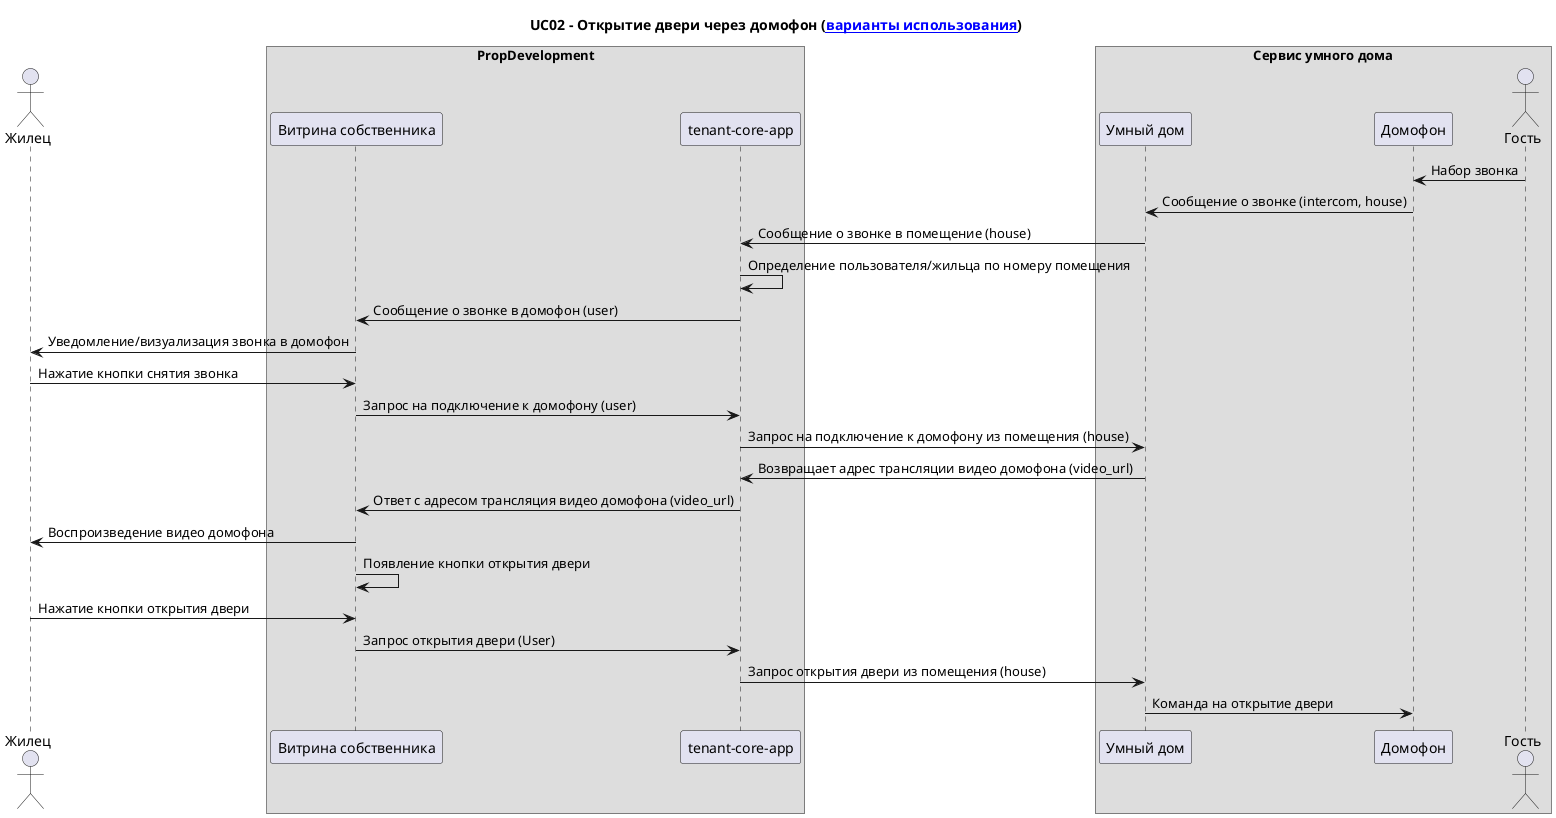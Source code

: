 @startuml

title UC02 - Открытие двери через домофон ([[./uc.puml варианты использования]])

actor Жилец as Tenant
box "PropDevelopment"
participant "Витрина собственника" as MobileApp
participant "tenant-core-app" as TenantCoreApp
end box
box "Сервис умного дома"
participant "Умный дом" as SmartHome
participant "Домофон" as Intercom
actor Гость as Guest
end box

Guest -> Intercom: Набор звонка
Intercom -> SmartHome: Сообщение о звонке (intercom, house)
SmartHome -> TenantCoreApp: Сообщение о звонке в помещение (house)
TenantCoreApp -> TenantCoreApp: Определение пользователя/жильца по номеру помещения
TenantCoreApp -> MobileApp: Сообщение о звонке в домофон (user)
MobileApp -> Tenant: Уведомление/визуализация звонка в домофон
Tenant -> MobileApp: Нажатие кнопки снятия звонка
MobileApp -> TenantCoreApp: Запрос на подключение к домофону (user)
TenantCoreApp -> SmartHome: Запрос на подключение к домофону из помещения (house)
SmartHome -> TenantCoreApp: Возвращает адрес трансляции видео домофона (video_url)
TenantCoreApp -> MobileApp: Ответ с адресом трансляция видео домофона (video_url)
MobileApp -> Tenant: Воспроизведение видео домофона
MobileApp -> MobileApp: Появление кнопки открытия двери
Tenant -> MobileApp: Нажатие кнопки открытия двери
MobileApp -> TenantCoreApp: Запрос открытия двери (User)
TenantCoreApp -> SmartHome: Запрос открытия двери из помещения (house)
SmartHome -> Intercom: Команда на открытие двери

@enduml